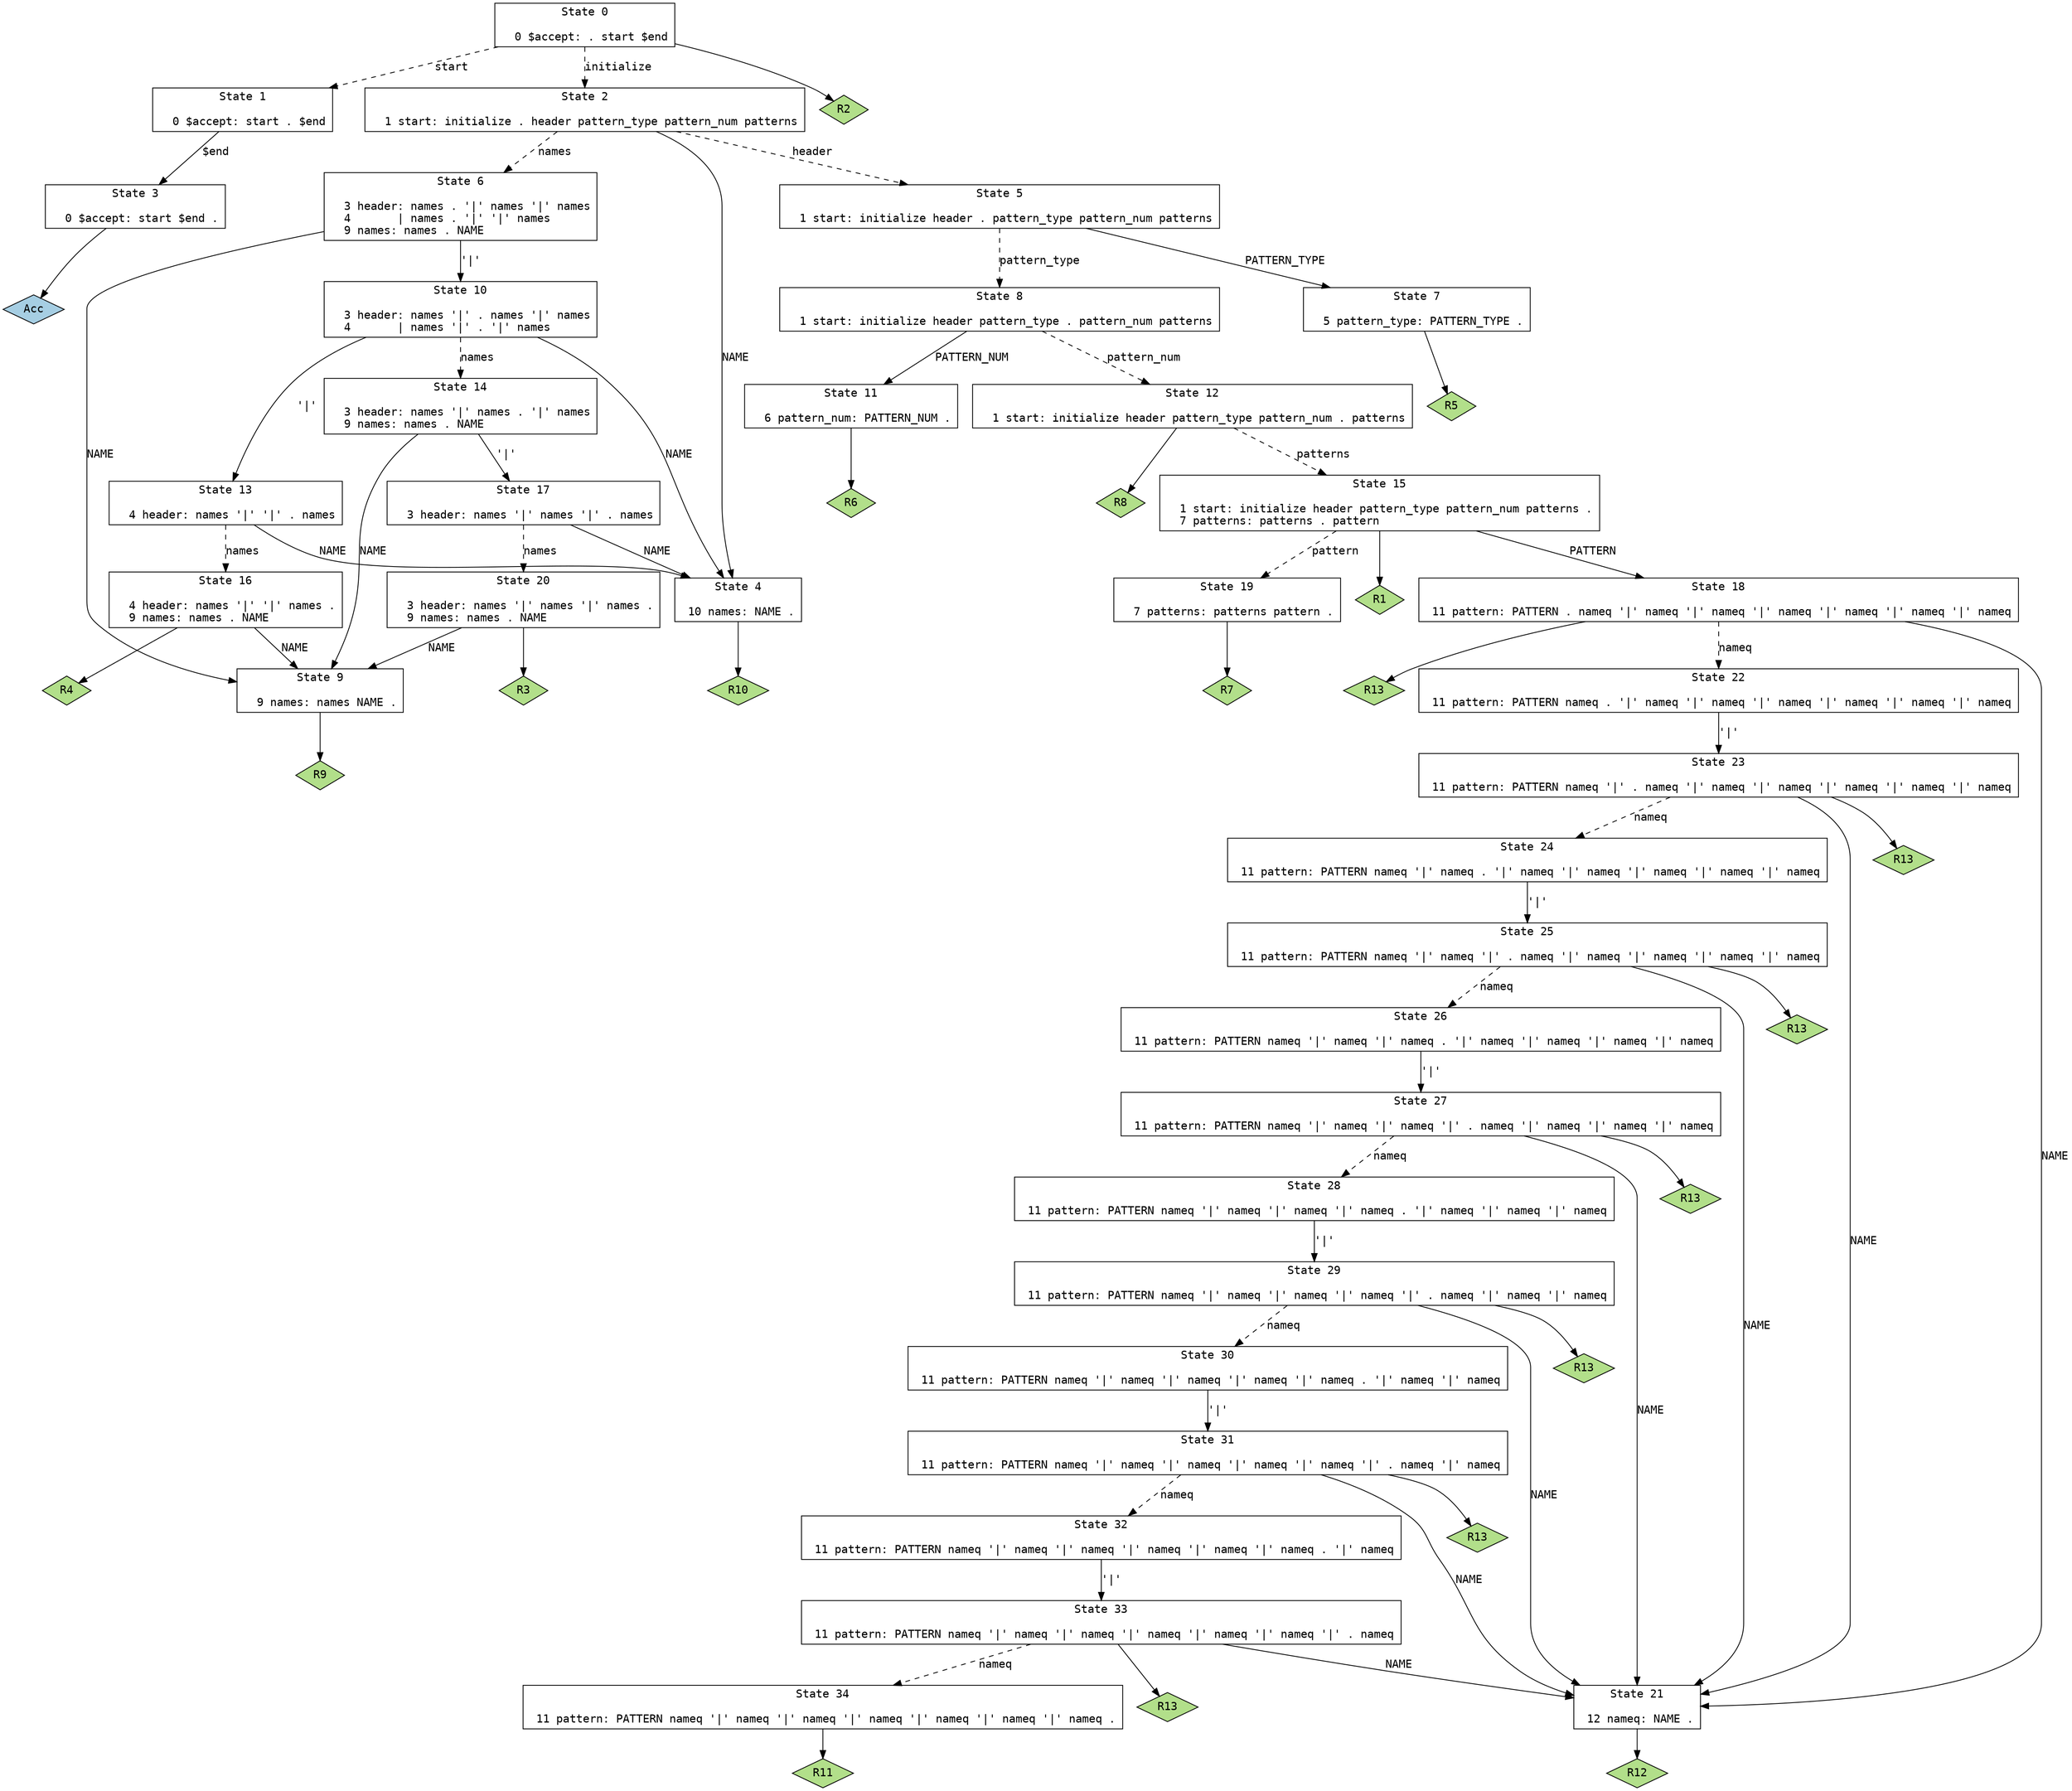 // Generated by GNU Bison 3.5.1.
// Report bugs to <bug-bison@gnu.org>.
// Home page: <https://www.gnu.org/software/bison/>.

digraph "src/pat_file.y"
{
  node [fontname = courier, shape = box, colorscheme = paired6]
  edge [fontname = courier]

  0 [label="State 0\n\l  0 $accept: . start $end\l"]
  0 -> 1 [style=dashed label="start"]
  0 -> 2 [style=dashed label="initialize"]
  0 -> "0R2" [style=solid]
 "0R2" [label="R2", fillcolor=3, shape=diamond, style=filled]
  1 [label="State 1\n\l  0 $accept: start . $end\l"]
  1 -> 3 [style=solid label="$end"]
  2 [label="State 2\n\l  1 start: initialize . header pattern_type pattern_num patterns\l"]
  2 -> 4 [style=solid label="NAME"]
  2 -> 5 [style=dashed label="header"]
  2 -> 6 [style=dashed label="names"]
  3 [label="State 3\n\l  0 $accept: start $end .\l"]
  3 -> "3R0" [style=solid]
 "3R0" [label="Acc", fillcolor=1, shape=diamond, style=filled]
  4 [label="State 4\n\l 10 names: NAME .\l"]
  4 -> "4R10" [style=solid]
 "4R10" [label="R10", fillcolor=3, shape=diamond, style=filled]
  5 [label="State 5\n\l  1 start: initialize header . pattern_type pattern_num patterns\l"]
  5 -> 7 [style=solid label="PATTERN_TYPE"]
  5 -> 8 [style=dashed label="pattern_type"]
  6 [label="State 6\n\l  3 header: names . '|' names '|' names\l  4       | names . '|' '|' names\l  9 names: names . NAME\l"]
  6 -> 9 [style=solid label="NAME"]
  6 -> 10 [style=solid label="'|'"]
  7 [label="State 7\n\l  5 pattern_type: PATTERN_TYPE .\l"]
  7 -> "7R5" [style=solid]
 "7R5" [label="R5", fillcolor=3, shape=diamond, style=filled]
  8 [label="State 8\n\l  1 start: initialize header pattern_type . pattern_num patterns\l"]
  8 -> 11 [style=solid label="PATTERN_NUM"]
  8 -> 12 [style=dashed label="pattern_num"]
  9 [label="State 9\n\l  9 names: names NAME .\l"]
  9 -> "9R9" [style=solid]
 "9R9" [label="R9", fillcolor=3, shape=diamond, style=filled]
  10 [label="State 10\n\l  3 header: names '|' . names '|' names\l  4       | names '|' . '|' names\l"]
  10 -> 4 [style=solid label="NAME"]
  10 -> 13 [style=solid label="'|'"]
  10 -> 14 [style=dashed label="names"]
  11 [label="State 11\n\l  6 pattern_num: PATTERN_NUM .\l"]
  11 -> "11R6" [style=solid]
 "11R6" [label="R6", fillcolor=3, shape=diamond, style=filled]
  12 [label="State 12\n\l  1 start: initialize header pattern_type pattern_num . patterns\l"]
  12 -> 15 [style=dashed label="patterns"]
  12 -> "12R8" [style=solid]
 "12R8" [label="R8", fillcolor=3, shape=diamond, style=filled]
  13 [label="State 13\n\l  4 header: names '|' '|' . names\l"]
  13 -> 4 [style=solid label="NAME"]
  13 -> 16 [style=dashed label="names"]
  14 [label="State 14\n\l  3 header: names '|' names . '|' names\l  9 names: names . NAME\l"]
  14 -> 9 [style=solid label="NAME"]
  14 -> 17 [style=solid label="'|'"]
  15 [label="State 15\n\l  1 start: initialize header pattern_type pattern_num patterns .\l  7 patterns: patterns . pattern\l"]
  15 -> 18 [style=solid label="PATTERN"]
  15 -> 19 [style=dashed label="pattern"]
  15 -> "15R1" [style=solid]
 "15R1" [label="R1", fillcolor=3, shape=diamond, style=filled]
  16 [label="State 16\n\l  4 header: names '|' '|' names .\l  9 names: names . NAME\l"]
  16 -> 9 [style=solid label="NAME"]
  16 -> "16R4" [style=solid]
 "16R4" [label="R4", fillcolor=3, shape=diamond, style=filled]
  17 [label="State 17\n\l  3 header: names '|' names '|' . names\l"]
  17 -> 4 [style=solid label="NAME"]
  17 -> 20 [style=dashed label="names"]
  18 [label="State 18\n\l 11 pattern: PATTERN . nameq '|' nameq '|' nameq '|' nameq '|' nameq '|' nameq '|' nameq\l"]
  18 -> 21 [style=solid label="NAME"]
  18 -> 22 [style=dashed label="nameq"]
  18 -> "18R13" [style=solid]
 "18R13" [label="R13", fillcolor=3, shape=diamond, style=filled]
  19 [label="State 19\n\l  7 patterns: patterns pattern .\l"]
  19 -> "19R7" [style=solid]
 "19R7" [label="R7", fillcolor=3, shape=diamond, style=filled]
  20 [label="State 20\n\l  3 header: names '|' names '|' names .\l  9 names: names . NAME\l"]
  20 -> 9 [style=solid label="NAME"]
  20 -> "20R3" [style=solid]
 "20R3" [label="R3", fillcolor=3, shape=diamond, style=filled]
  21 [label="State 21\n\l 12 nameq: NAME .\l"]
  21 -> "21R12" [style=solid]
 "21R12" [label="R12", fillcolor=3, shape=diamond, style=filled]
  22 [label="State 22\n\l 11 pattern: PATTERN nameq . '|' nameq '|' nameq '|' nameq '|' nameq '|' nameq '|' nameq\l"]
  22 -> 23 [style=solid label="'|'"]
  23 [label="State 23\n\l 11 pattern: PATTERN nameq '|' . nameq '|' nameq '|' nameq '|' nameq '|' nameq '|' nameq\l"]
  23 -> 21 [style=solid label="NAME"]
  23 -> 24 [style=dashed label="nameq"]
  23 -> "23R13" [style=solid]
 "23R13" [label="R13", fillcolor=3, shape=diamond, style=filled]
  24 [label="State 24\n\l 11 pattern: PATTERN nameq '|' nameq . '|' nameq '|' nameq '|' nameq '|' nameq '|' nameq\l"]
  24 -> 25 [style=solid label="'|'"]
  25 [label="State 25\n\l 11 pattern: PATTERN nameq '|' nameq '|' . nameq '|' nameq '|' nameq '|' nameq '|' nameq\l"]
  25 -> 21 [style=solid label="NAME"]
  25 -> 26 [style=dashed label="nameq"]
  25 -> "25R13" [style=solid]
 "25R13" [label="R13", fillcolor=3, shape=diamond, style=filled]
  26 [label="State 26\n\l 11 pattern: PATTERN nameq '|' nameq '|' nameq . '|' nameq '|' nameq '|' nameq '|' nameq\l"]
  26 -> 27 [style=solid label="'|'"]
  27 [label="State 27\n\l 11 pattern: PATTERN nameq '|' nameq '|' nameq '|' . nameq '|' nameq '|' nameq '|' nameq\l"]
  27 -> 21 [style=solid label="NAME"]
  27 -> 28 [style=dashed label="nameq"]
  27 -> "27R13" [style=solid]
 "27R13" [label="R13", fillcolor=3, shape=diamond, style=filled]
  28 [label="State 28\n\l 11 pattern: PATTERN nameq '|' nameq '|' nameq '|' nameq . '|' nameq '|' nameq '|' nameq\l"]
  28 -> 29 [style=solid label="'|'"]
  29 [label="State 29\n\l 11 pattern: PATTERN nameq '|' nameq '|' nameq '|' nameq '|' . nameq '|' nameq '|' nameq\l"]
  29 -> 21 [style=solid label="NAME"]
  29 -> 30 [style=dashed label="nameq"]
  29 -> "29R13" [style=solid]
 "29R13" [label="R13", fillcolor=3, shape=diamond, style=filled]
  30 [label="State 30\n\l 11 pattern: PATTERN nameq '|' nameq '|' nameq '|' nameq '|' nameq . '|' nameq '|' nameq\l"]
  30 -> 31 [style=solid label="'|'"]
  31 [label="State 31\n\l 11 pattern: PATTERN nameq '|' nameq '|' nameq '|' nameq '|' nameq '|' . nameq '|' nameq\l"]
  31 -> 21 [style=solid label="NAME"]
  31 -> 32 [style=dashed label="nameq"]
  31 -> "31R13" [style=solid]
 "31R13" [label="R13", fillcolor=3, shape=diamond, style=filled]
  32 [label="State 32\n\l 11 pattern: PATTERN nameq '|' nameq '|' nameq '|' nameq '|' nameq '|' nameq . '|' nameq\l"]
  32 -> 33 [style=solid label="'|'"]
  33 [label="State 33\n\l 11 pattern: PATTERN nameq '|' nameq '|' nameq '|' nameq '|' nameq '|' nameq '|' . nameq\l"]
  33 -> 21 [style=solid label="NAME"]
  33 -> 34 [style=dashed label="nameq"]
  33 -> "33R13" [style=solid]
 "33R13" [label="R13", fillcolor=3, shape=diamond, style=filled]
  34 [label="State 34\n\l 11 pattern: PATTERN nameq '|' nameq '|' nameq '|' nameq '|' nameq '|' nameq '|' nameq .\l"]
  34 -> "34R11" [style=solid]
 "34R11" [label="R11", fillcolor=3, shape=diamond, style=filled]
}
